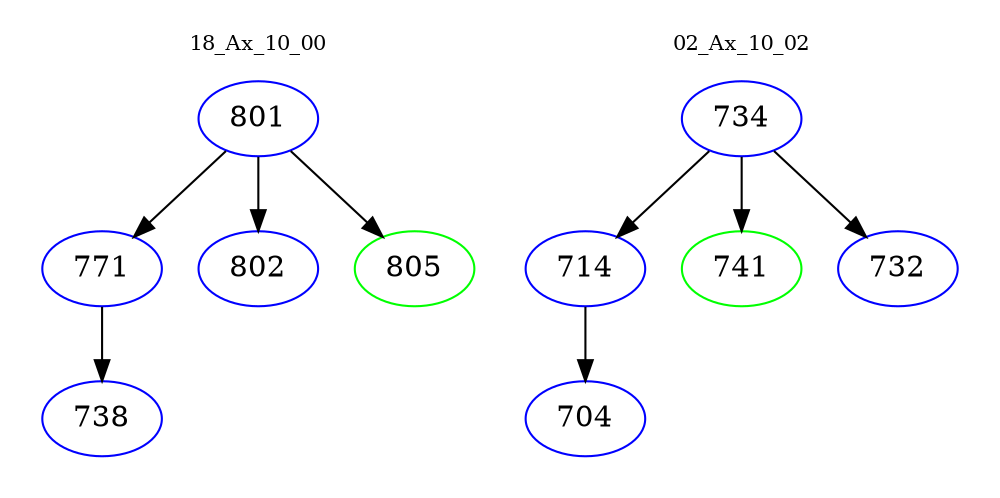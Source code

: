 digraph{
subgraph cluster_0 {
color = white
label = "18_Ax_10_00";
fontsize=10;
T0_801 [label="801", color="blue"]
T0_801 -> T0_771 [color="black"]
T0_771 [label="771", color="blue"]
T0_771 -> T0_738 [color="black"]
T0_738 [label="738", color="blue"]
T0_801 -> T0_802 [color="black"]
T0_802 [label="802", color="blue"]
T0_801 -> T0_805 [color="black"]
T0_805 [label="805", color="green"]
}
subgraph cluster_1 {
color = white
label = "02_Ax_10_02";
fontsize=10;
T1_734 [label="734", color="blue"]
T1_734 -> T1_714 [color="black"]
T1_714 [label="714", color="blue"]
T1_714 -> T1_704 [color="black"]
T1_704 [label="704", color="blue"]
T1_734 -> T1_741 [color="black"]
T1_741 [label="741", color="green"]
T1_734 -> T1_732 [color="black"]
T1_732 [label="732", color="blue"]
}
}
